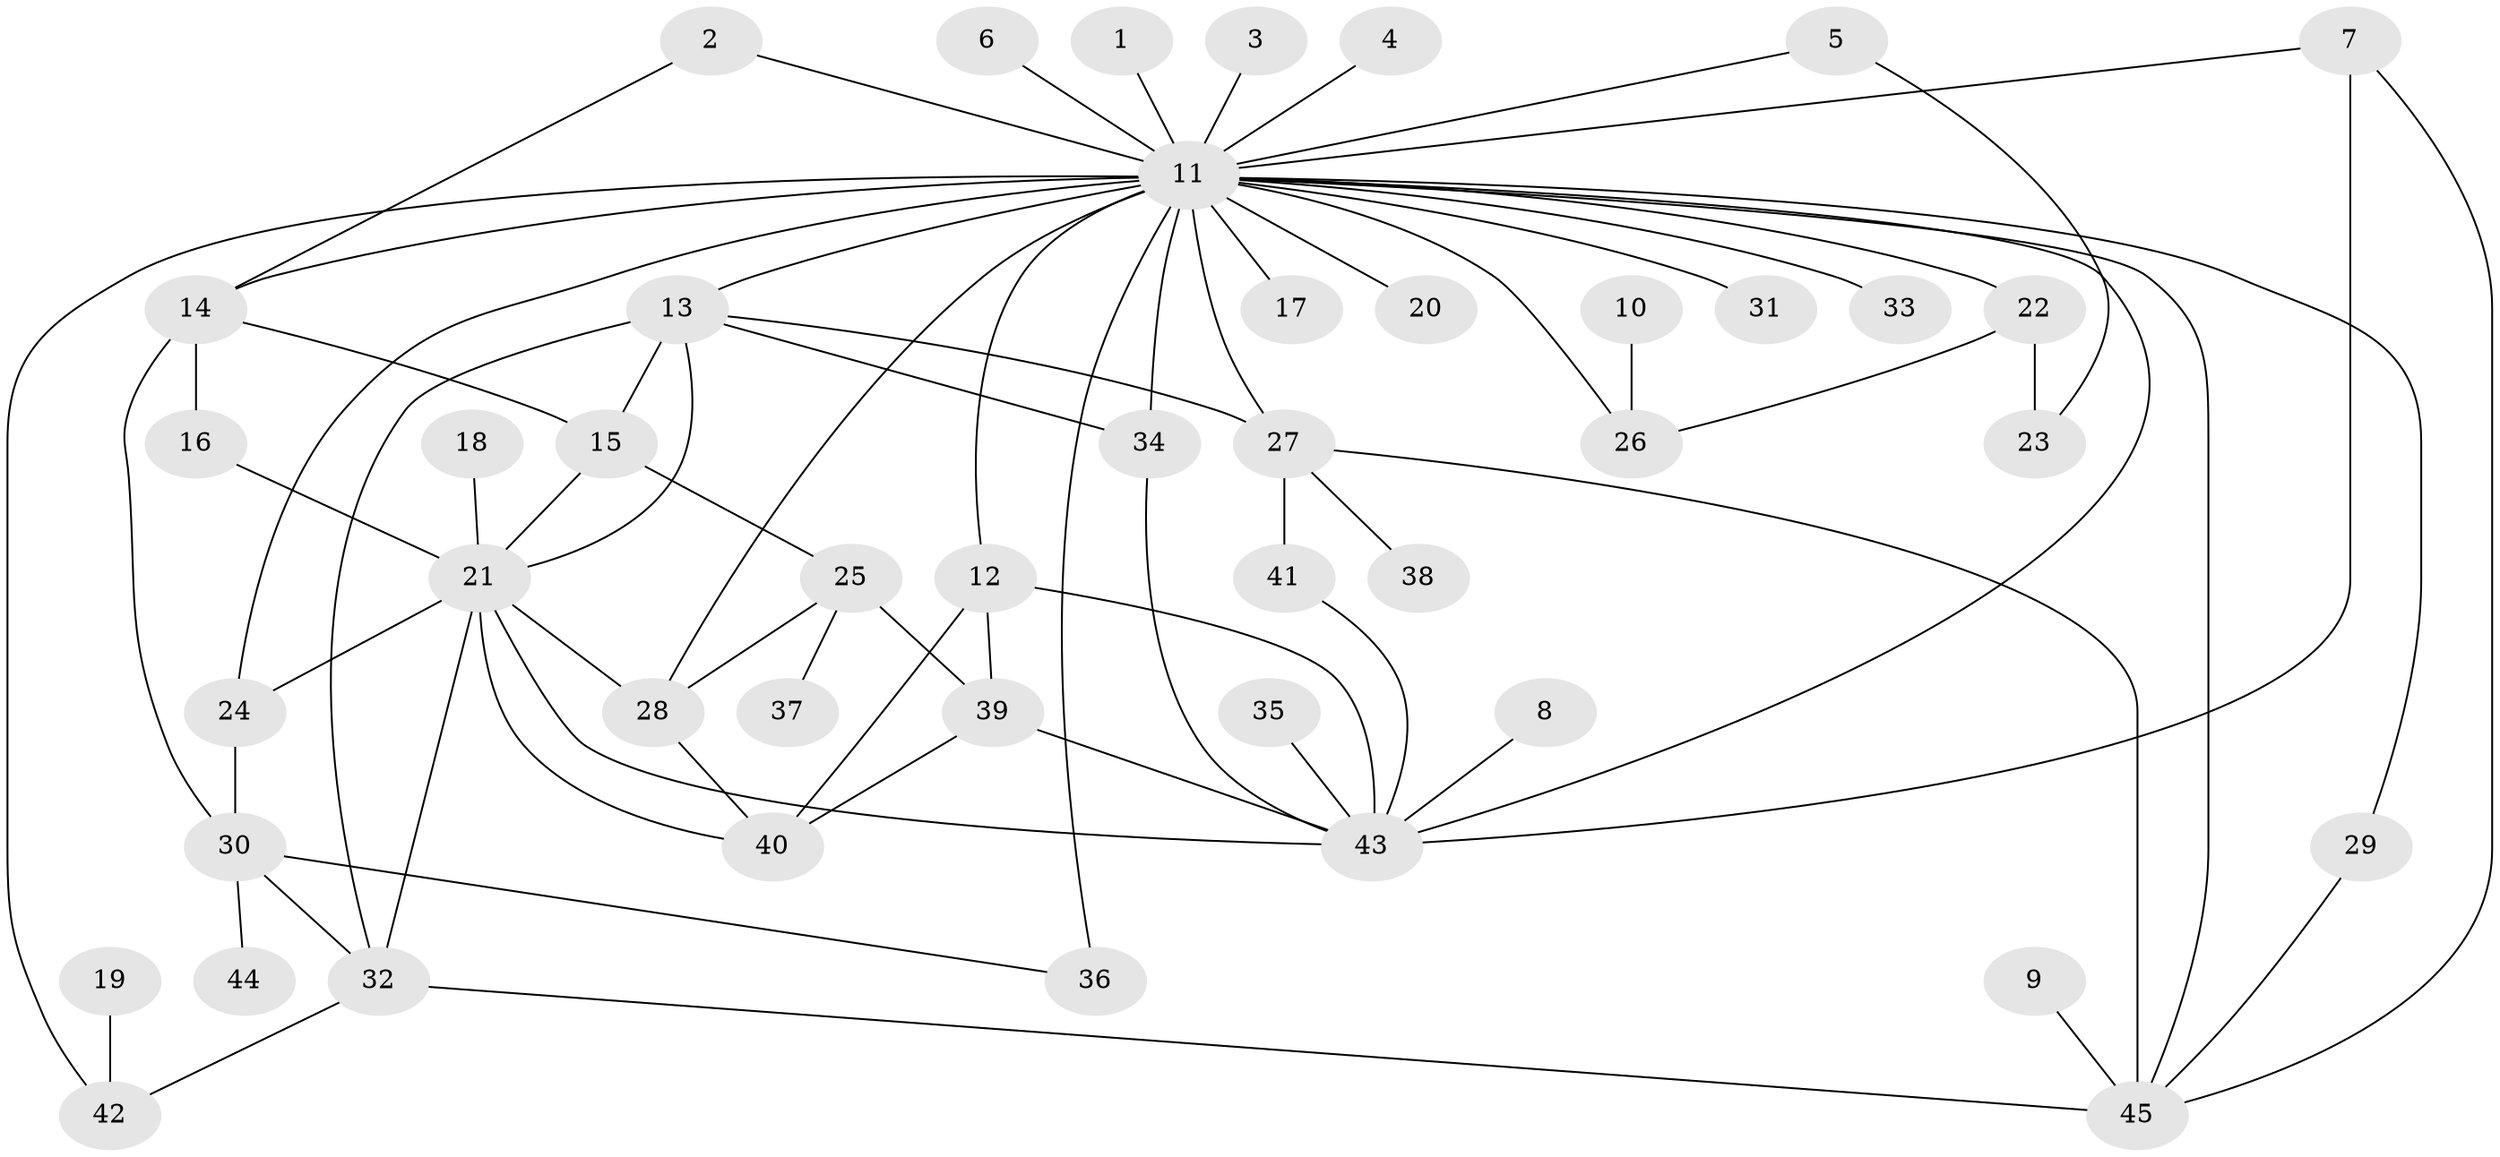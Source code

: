 // original degree distribution, {5: 0.033707865168539325, 3: 0.1348314606741573, 32: 0.011235955056179775, 2: 0.2247191011235955, 6: 0.02247191011235955, 8: 0.011235955056179775, 1: 0.42696629213483145, 4: 0.07865168539325842, 7: 0.033707865168539325, 11: 0.02247191011235955}
// Generated by graph-tools (version 1.1) at 2025/01/03/09/25 03:01:45]
// undirected, 45 vertices, 74 edges
graph export_dot {
graph [start="1"]
  node [color=gray90,style=filled];
  1;
  2;
  3;
  4;
  5;
  6;
  7;
  8;
  9;
  10;
  11;
  12;
  13;
  14;
  15;
  16;
  17;
  18;
  19;
  20;
  21;
  22;
  23;
  24;
  25;
  26;
  27;
  28;
  29;
  30;
  31;
  32;
  33;
  34;
  35;
  36;
  37;
  38;
  39;
  40;
  41;
  42;
  43;
  44;
  45;
  1 -- 11 [weight=1.0];
  2 -- 11 [weight=1.0];
  2 -- 14 [weight=1.0];
  3 -- 11 [weight=1.0];
  4 -- 11 [weight=1.0];
  5 -- 11 [weight=1.0];
  5 -- 23 [weight=1.0];
  6 -- 11 [weight=1.0];
  7 -- 11 [weight=1.0];
  7 -- 43 [weight=1.0];
  7 -- 45 [weight=1.0];
  8 -- 43 [weight=1.0];
  9 -- 45 [weight=1.0];
  10 -- 26 [weight=1.0];
  11 -- 12 [weight=2.0];
  11 -- 13 [weight=1.0];
  11 -- 14 [weight=1.0];
  11 -- 17 [weight=1.0];
  11 -- 20 [weight=1.0];
  11 -- 22 [weight=1.0];
  11 -- 24 [weight=1.0];
  11 -- 26 [weight=1.0];
  11 -- 27 [weight=2.0];
  11 -- 28 [weight=1.0];
  11 -- 29 [weight=1.0];
  11 -- 31 [weight=1.0];
  11 -- 33 [weight=1.0];
  11 -- 34 [weight=1.0];
  11 -- 36 [weight=2.0];
  11 -- 42 [weight=1.0];
  11 -- 43 [weight=1.0];
  11 -- 45 [weight=1.0];
  12 -- 39 [weight=1.0];
  12 -- 40 [weight=1.0];
  12 -- 43 [weight=1.0];
  13 -- 15 [weight=1.0];
  13 -- 21 [weight=1.0];
  13 -- 27 [weight=1.0];
  13 -- 32 [weight=1.0];
  13 -- 34 [weight=1.0];
  14 -- 15 [weight=1.0];
  14 -- 16 [weight=1.0];
  14 -- 30 [weight=1.0];
  15 -- 21 [weight=1.0];
  15 -- 25 [weight=1.0];
  16 -- 21 [weight=1.0];
  18 -- 21 [weight=1.0];
  19 -- 42 [weight=1.0];
  21 -- 24 [weight=1.0];
  21 -- 28 [weight=1.0];
  21 -- 32 [weight=1.0];
  21 -- 40 [weight=1.0];
  21 -- 43 [weight=1.0];
  22 -- 23 [weight=1.0];
  22 -- 26 [weight=1.0];
  24 -- 30 [weight=1.0];
  25 -- 28 [weight=1.0];
  25 -- 37 [weight=1.0];
  25 -- 39 [weight=1.0];
  27 -- 38 [weight=1.0];
  27 -- 41 [weight=1.0];
  27 -- 45 [weight=1.0];
  28 -- 40 [weight=1.0];
  29 -- 45 [weight=1.0];
  30 -- 32 [weight=2.0];
  30 -- 36 [weight=1.0];
  30 -- 44 [weight=1.0];
  32 -- 42 [weight=1.0];
  32 -- 45 [weight=2.0];
  34 -- 43 [weight=1.0];
  35 -- 43 [weight=1.0];
  39 -- 40 [weight=1.0];
  39 -- 43 [weight=1.0];
  41 -- 43 [weight=1.0];
}
